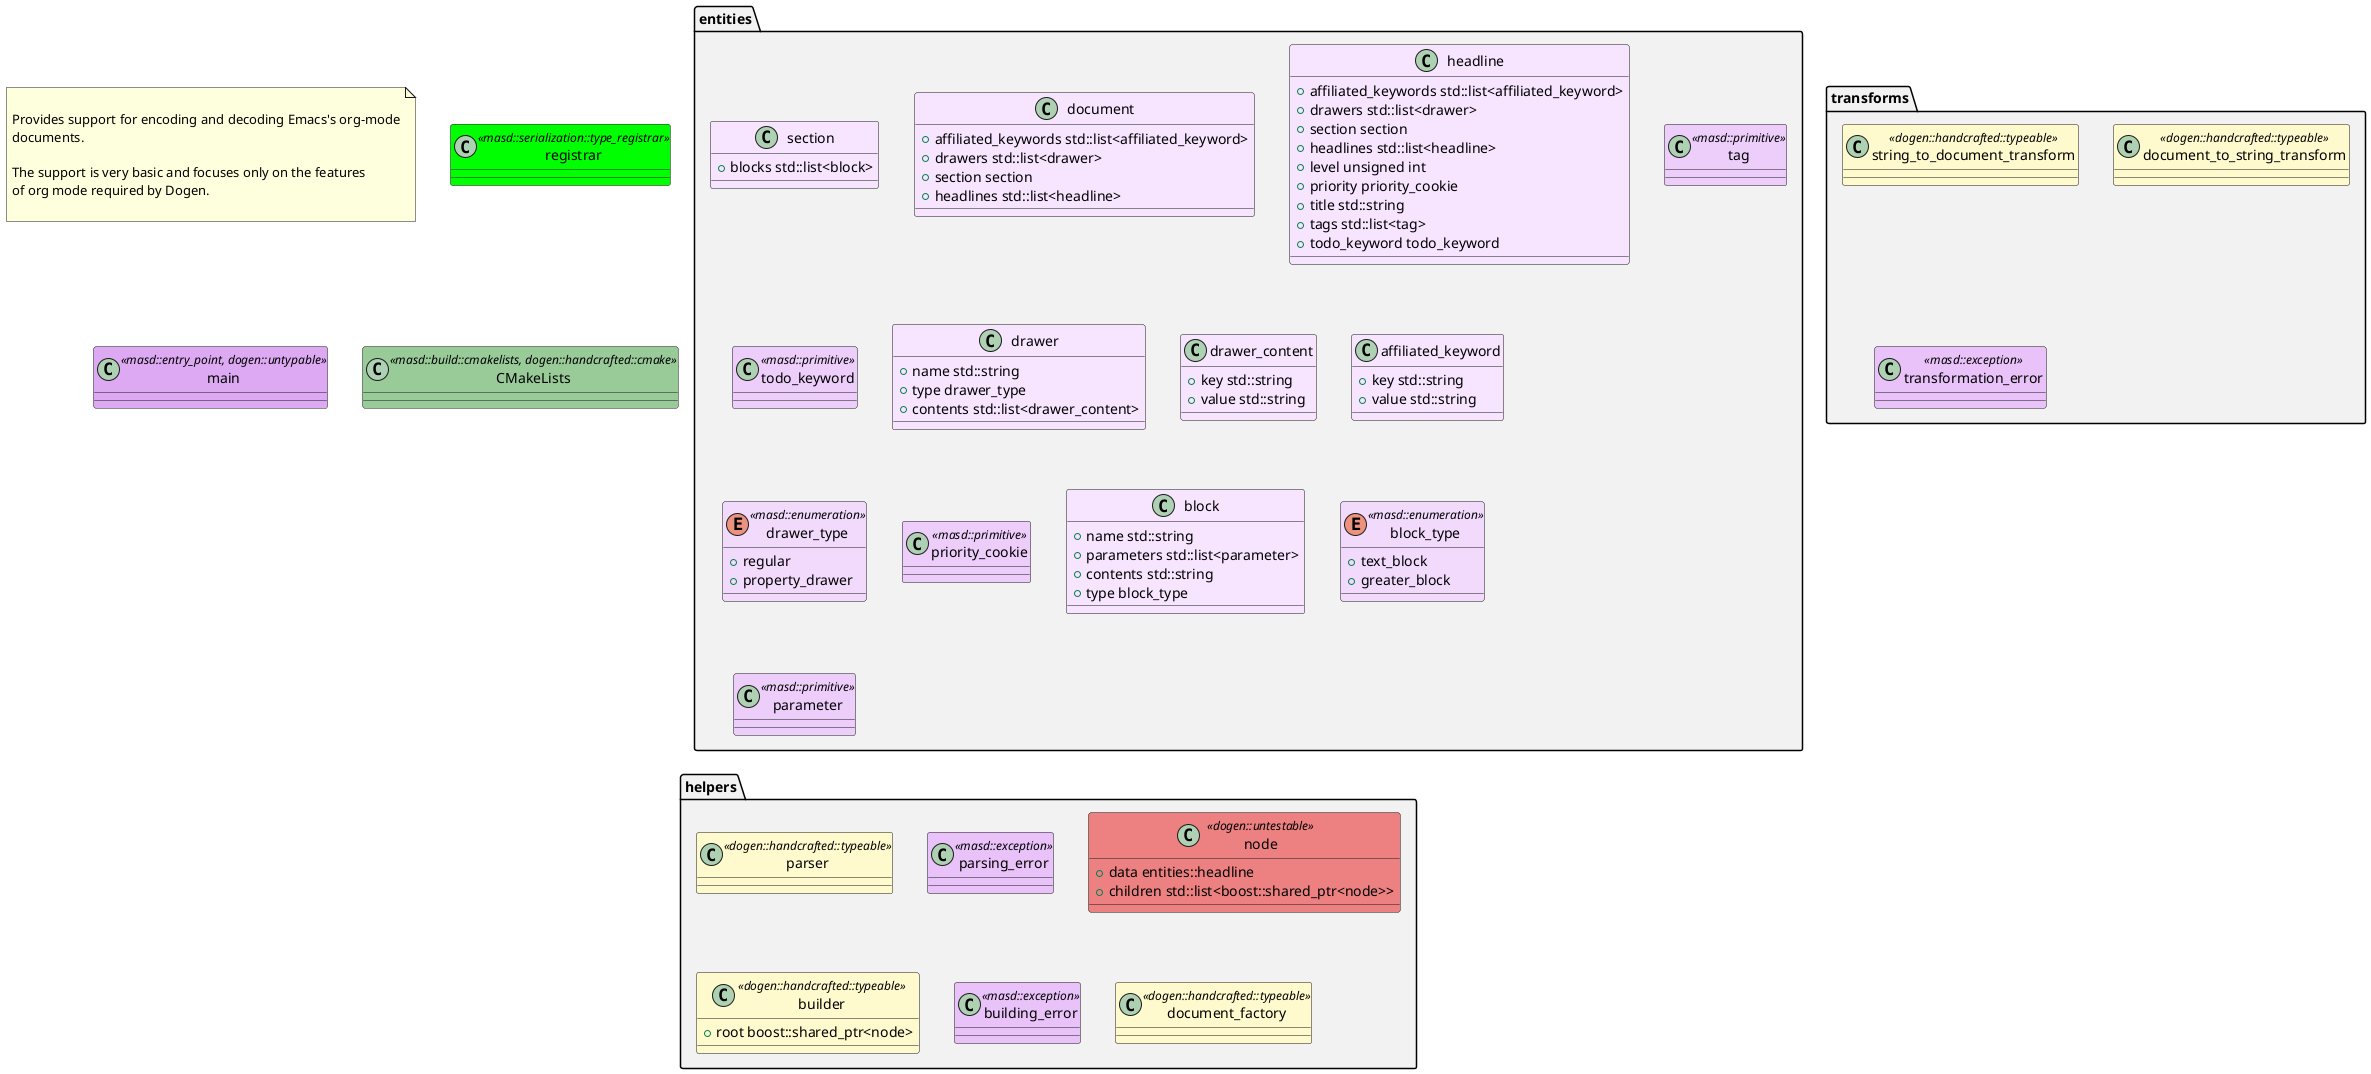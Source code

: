 @startuml
set namespaceSeparator ::
note as N1

Provides support for encoding and decoding Emacs's org-mode
documents.

The support is very basic and focuses only on the features
of org mode required by Dogen.

end note

namespace entities #F2F2F2 {
        class section #F7E5FF {
                +{field} blocks std::list<block>
}

        class document #F7E5FF {
                +{field} affiliated_keywords std::list<affiliated_keyword>
                +{field} drawers std::list<drawer>
                +{field} section section
                +{field} headlines std::list<headline>
}

        class headline #F7E5FF {
                +{field} affiliated_keywords std::list<affiliated_keyword>
                +{field} drawers std::list<drawer>
                +{field} section section
                +{field} headlines std::list<headline>
                +{field} level unsigned int
                +{field} priority priority_cookie
                +{field} title std::string
                +{field} tags std::list<tag>
                +{field} todo_keyword todo_keyword
}

        class tag <<masd::primitive>> #EDCEFB {
}

        class todo_keyword <<masd::primitive>> #EDCEFB {
}

        class drawer #F7E5FF {
                +{field} name std::string
                +{field} type drawer_type
                +{field} contents std::list<drawer_content>
}

        class drawer_content #F7E5FF {
                +{field} key std::string
                +{field} value std::string
}

        class affiliated_keyword #F7E5FF {
                +{field} key std::string
                +{field} value std::string
}

        enum drawer_type <<masd::enumeration>> #F2DAFD {
                +{field} regular
                +{field} property_drawer
}

        class priority_cookie <<masd::primitive>> #EDCEFB {
}

        class block #F7E5FF {
                +{field} name std::string
                +{field} parameters std::list<parameter>
                +{field} contents std::string
                +{field} type block_type
}

        enum block_type <<masd::enumeration>> #F2DAFD {
                +{field} text_block
                +{field} greater_block
}

        class parameter <<masd::primitive>> #EDCEFB {
}

}

class registrar <<masd::serialization::type_registrar>> #00FF00 {
}

class main <<masd::entry_point, dogen::untypable>> #DDA9F3 {
}

class CMakeLists <<masd::build::cmakelists, dogen::handcrafted::cmake>> #99CB99 {
}

namespace transforms #F2F2F2 {
        class string_to_document_transform <<dogen::handcrafted::typeable>> #FFFACD {
}

        class document_to_string_transform <<dogen::handcrafted::typeable>> #FFFACD {
}

        class transformation_error <<masd::exception>> #E8C2F8 {
}

}

namespace helpers #F2F2F2 {
        class parser <<dogen::handcrafted::typeable>> #FFFACD {
}

        class parsing_error <<masd::exception>> #E8C2F8 {
}

        class node <<dogen::untestable>> #ED8181 {
                +{field} data entities::headline
                +{field} children std::list<boost::shared_ptr<node>>
}

        class builder <<dogen::handcrafted::typeable>> #FFFACD {
                +{field} root boost::shared_ptr<node>
}

        class building_error <<masd::exception>> #E8C2F8 {
}

        class document_factory <<dogen::handcrafted::typeable>> #FFFACD {
}

}

@enduml

